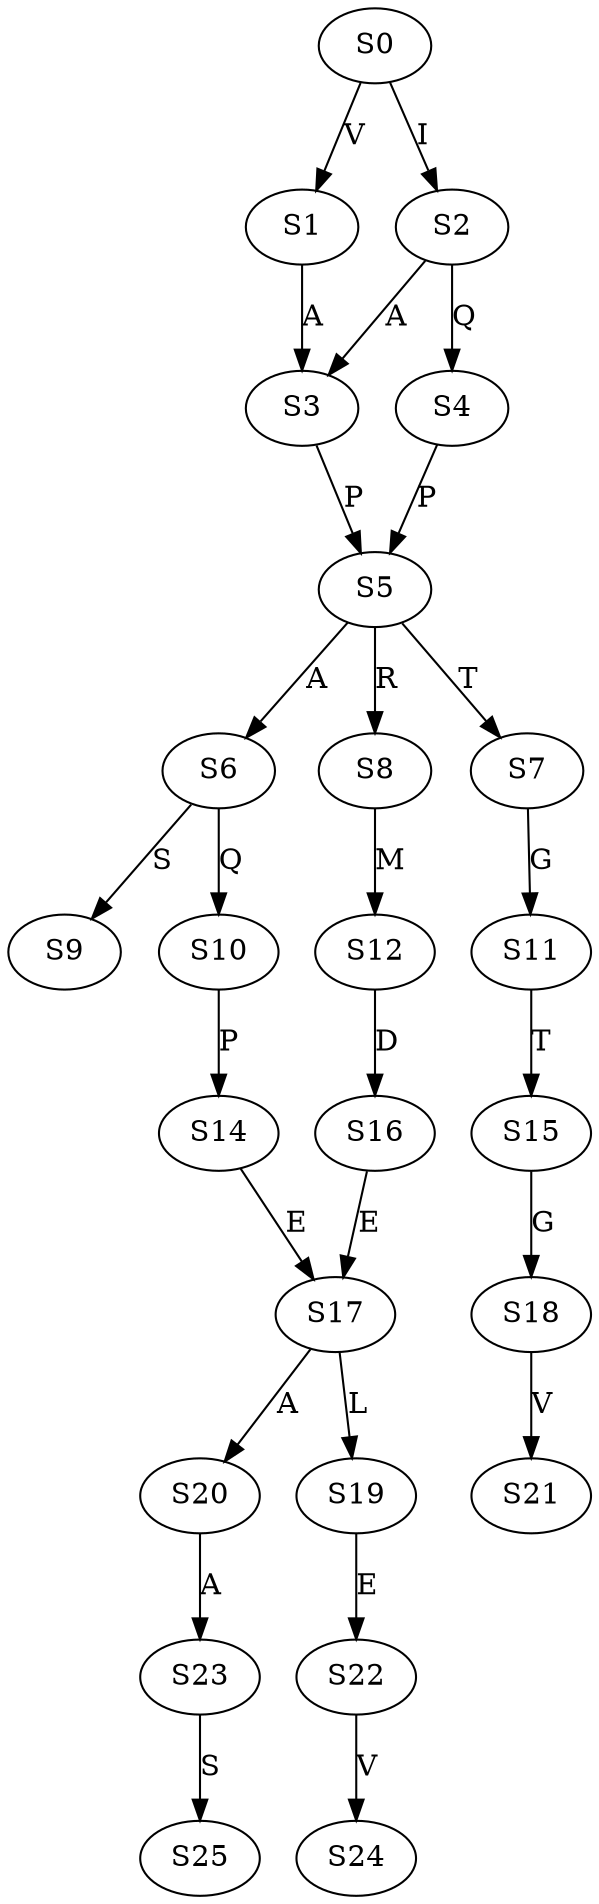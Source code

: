 strict digraph  {
	S0 -> S1 [ label = V ];
	S0 -> S2 [ label = I ];
	S1 -> S3 [ label = A ];
	S2 -> S3 [ label = A ];
	S2 -> S4 [ label = Q ];
	S3 -> S5 [ label = P ];
	S4 -> S5 [ label = P ];
	S5 -> S6 [ label = A ];
	S5 -> S7 [ label = T ];
	S5 -> S8 [ label = R ];
	S6 -> S9 [ label = S ];
	S6 -> S10 [ label = Q ];
	S7 -> S11 [ label = G ];
	S8 -> S12 [ label = M ];
	S10 -> S14 [ label = P ];
	S11 -> S15 [ label = T ];
	S12 -> S16 [ label = D ];
	S14 -> S17 [ label = E ];
	S15 -> S18 [ label = G ];
	S16 -> S17 [ label = E ];
	S17 -> S19 [ label = L ];
	S17 -> S20 [ label = A ];
	S18 -> S21 [ label = V ];
	S19 -> S22 [ label = E ];
	S20 -> S23 [ label = A ];
	S22 -> S24 [ label = V ];
	S23 -> S25 [ label = S ];
}
